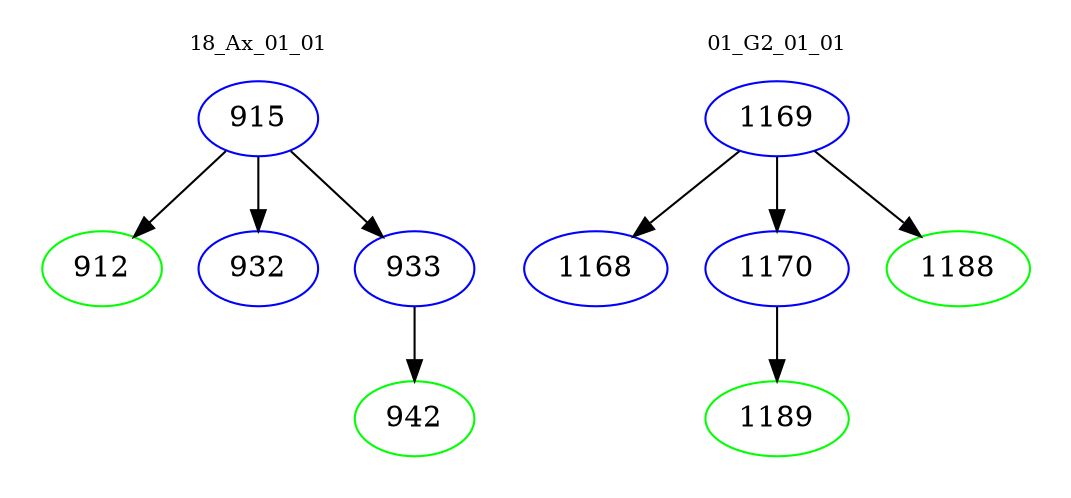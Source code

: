 digraph{
subgraph cluster_0 {
color = white
label = "18_Ax_01_01";
fontsize=10;
T0_915 [label="915", color="blue"]
T0_915 -> T0_912 [color="black"]
T0_912 [label="912", color="green"]
T0_915 -> T0_932 [color="black"]
T0_932 [label="932", color="blue"]
T0_915 -> T0_933 [color="black"]
T0_933 [label="933", color="blue"]
T0_933 -> T0_942 [color="black"]
T0_942 [label="942", color="green"]
}
subgraph cluster_1 {
color = white
label = "01_G2_01_01";
fontsize=10;
T1_1169 [label="1169", color="blue"]
T1_1169 -> T1_1168 [color="black"]
T1_1168 [label="1168", color="blue"]
T1_1169 -> T1_1170 [color="black"]
T1_1170 [label="1170", color="blue"]
T1_1170 -> T1_1189 [color="black"]
T1_1189 [label="1189", color="green"]
T1_1169 -> T1_1188 [color="black"]
T1_1188 [label="1188", color="green"]
}
}

